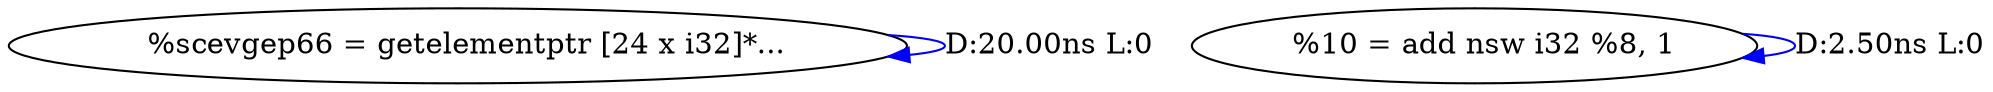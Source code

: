 digraph {
Node0x31b9750[label="  %scevgep66 = getelementptr [24 x i32]*..."];
Node0x31b9750 -> Node0x31b9750[label="D:20.00ns L:0",color=blue];
Node0x31b9910[label="  %10 = add nsw i32 %8, 1"];
Node0x31b9910 -> Node0x31b9910[label="D:2.50ns L:0",color=blue];
}
